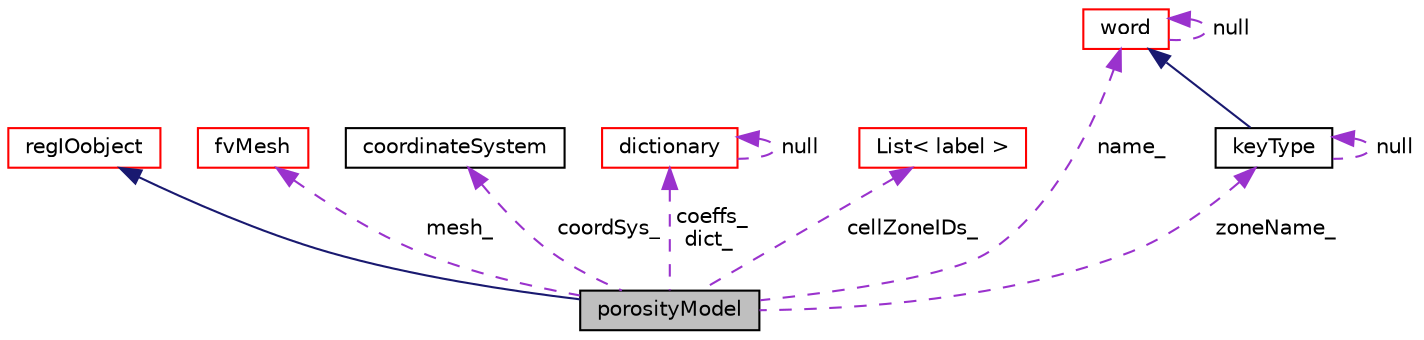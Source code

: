 digraph "porosityModel"
{
  bgcolor="transparent";
  edge [fontname="Helvetica",fontsize="10",labelfontname="Helvetica",labelfontsize="10"];
  node [fontname="Helvetica",fontsize="10",shape=record];
  Node1 [label="porosityModel",height=0.2,width=0.4,color="black", fillcolor="grey75", style="filled", fontcolor="black"];
  Node2 -> Node1 [dir="back",color="midnightblue",fontsize="10",style="solid",fontname="Helvetica"];
  Node2 [label="regIOobject",height=0.2,width=0.4,color="red",URL="$a02147.html",tooltip="regIOobject is an abstract class derived from IOobject to handle automatic object registration with t..."];
  Node3 -> Node1 [dir="back",color="darkorchid3",fontsize="10",style="dashed",label=" mesh_" ,fontname="Helvetica"];
  Node3 [label="fvMesh",height=0.2,width=0.4,color="red",URL="$a00876.html",tooltip="Mesh data needed to do the Finite Volume discretisation. "];
  Node4 -> Node1 [dir="back",color="darkorchid3",fontsize="10",style="dashed",label=" coordSys_" ,fontname="Helvetica"];
  Node4 [label="coordinateSystem",height=0.2,width=0.4,color="black",URL="$a00405.html",tooltip="Base class for other coordinate system specifications. "];
  Node5 -> Node1 [dir="back",color="darkorchid3",fontsize="10",style="dashed",label=" coeffs_\ndict_" ,fontname="Helvetica"];
  Node5 [label="dictionary",height=0.2,width=0.4,color="red",URL="$a00523.html",tooltip="A list of keyword definitions, which are a keyword followed by any number of values (e..."];
  Node5 -> Node5 [dir="back",color="darkorchid3",fontsize="10",style="dashed",label=" null" ,fontname="Helvetica"];
  Node6 -> Node1 [dir="back",color="darkorchid3",fontsize="10",style="dashed",label=" cellZoneIDs_" ,fontname="Helvetica"];
  Node6 [label="List\< label \>",height=0.2,width=0.4,color="red",URL="$a01364.html"];
  Node7 -> Node1 [dir="back",color="darkorchid3",fontsize="10",style="dashed",label=" zoneName_" ,fontname="Helvetica"];
  Node7 [label="keyType",height=0.2,width=0.4,color="black",URL="$a01229.html",tooltip="A class for handling keywords in dictionaries. "];
  Node8 -> Node7 [dir="back",color="midnightblue",fontsize="10",style="solid",fontname="Helvetica"];
  Node8 [label="word",height=0.2,width=0.4,color="red",URL="$a02873.html",tooltip="A class for handling words, derived from string. "];
  Node8 -> Node8 [dir="back",color="darkorchid3",fontsize="10",style="dashed",label=" null" ,fontname="Helvetica"];
  Node7 -> Node7 [dir="back",color="darkorchid3",fontsize="10",style="dashed",label=" null" ,fontname="Helvetica"];
  Node8 -> Node1 [dir="back",color="darkorchid3",fontsize="10",style="dashed",label=" name_" ,fontname="Helvetica"];
}
